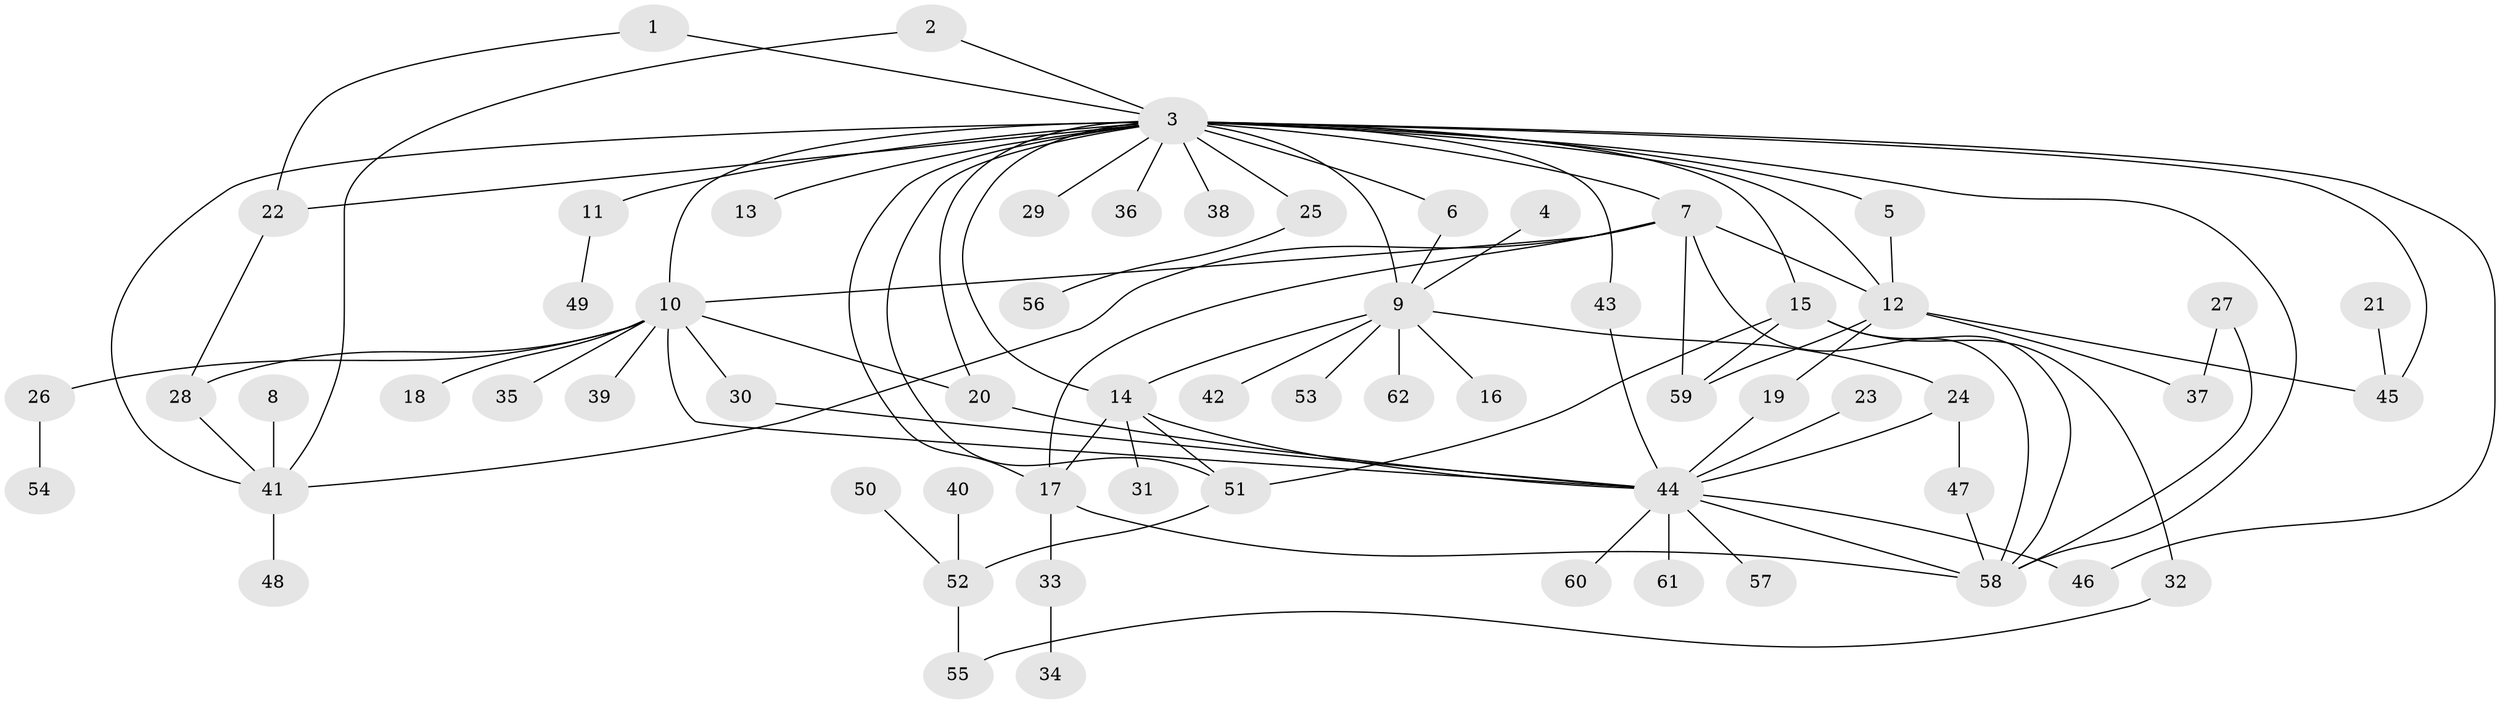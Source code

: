 // original degree distribution, {29: 0.011235955056179775, 2: 0.30337078651685395, 6: 0.033707865168539325, 8: 0.02247191011235955, 11: 0.011235955056179775, 12: 0.011235955056179775, 1: 0.4157303370786517, 9: 0.011235955056179775, 3: 0.11235955056179775, 16: 0.011235955056179775, 7: 0.011235955056179775, 4: 0.033707865168539325, 5: 0.011235955056179775}
// Generated by graph-tools (version 1.1) at 2025/36/03/04/25 23:36:45]
// undirected, 62 vertices, 93 edges
graph export_dot {
  node [color=gray90,style=filled];
  1;
  2;
  3;
  4;
  5;
  6;
  7;
  8;
  9;
  10;
  11;
  12;
  13;
  14;
  15;
  16;
  17;
  18;
  19;
  20;
  21;
  22;
  23;
  24;
  25;
  26;
  27;
  28;
  29;
  30;
  31;
  32;
  33;
  34;
  35;
  36;
  37;
  38;
  39;
  40;
  41;
  42;
  43;
  44;
  45;
  46;
  47;
  48;
  49;
  50;
  51;
  52;
  53;
  54;
  55;
  56;
  57;
  58;
  59;
  60;
  61;
  62;
  1 -- 3 [weight=1.0];
  1 -- 22 [weight=1.0];
  2 -- 3 [weight=1.0];
  2 -- 41 [weight=1.0];
  3 -- 5 [weight=1.0];
  3 -- 6 [weight=1.0];
  3 -- 7 [weight=2.0];
  3 -- 9 [weight=1.0];
  3 -- 10 [weight=1.0];
  3 -- 11 [weight=1.0];
  3 -- 12 [weight=1.0];
  3 -- 13 [weight=1.0];
  3 -- 14 [weight=1.0];
  3 -- 15 [weight=1.0];
  3 -- 17 [weight=1.0];
  3 -- 20 [weight=1.0];
  3 -- 22 [weight=1.0];
  3 -- 25 [weight=1.0];
  3 -- 29 [weight=1.0];
  3 -- 36 [weight=1.0];
  3 -- 38 [weight=1.0];
  3 -- 41 [weight=1.0];
  3 -- 43 [weight=1.0];
  3 -- 45 [weight=1.0];
  3 -- 46 [weight=1.0];
  3 -- 51 [weight=1.0];
  3 -- 58 [weight=1.0];
  4 -- 9 [weight=1.0];
  5 -- 12 [weight=1.0];
  6 -- 9 [weight=1.0];
  7 -- 10 [weight=1.0];
  7 -- 12 [weight=1.0];
  7 -- 17 [weight=1.0];
  7 -- 41 [weight=1.0];
  7 -- 58 [weight=1.0];
  7 -- 59 [weight=1.0];
  8 -- 41 [weight=1.0];
  9 -- 14 [weight=1.0];
  9 -- 16 [weight=1.0];
  9 -- 24 [weight=1.0];
  9 -- 42 [weight=1.0];
  9 -- 53 [weight=1.0];
  9 -- 62 [weight=1.0];
  10 -- 18 [weight=1.0];
  10 -- 20 [weight=1.0];
  10 -- 26 [weight=1.0];
  10 -- 28 [weight=1.0];
  10 -- 30 [weight=1.0];
  10 -- 35 [weight=1.0];
  10 -- 39 [weight=1.0];
  10 -- 44 [weight=1.0];
  11 -- 49 [weight=1.0];
  12 -- 19 [weight=1.0];
  12 -- 37 [weight=1.0];
  12 -- 45 [weight=1.0];
  12 -- 59 [weight=1.0];
  14 -- 17 [weight=1.0];
  14 -- 31 [weight=1.0];
  14 -- 44 [weight=1.0];
  14 -- 51 [weight=1.0];
  15 -- 32 [weight=1.0];
  15 -- 51 [weight=1.0];
  15 -- 58 [weight=1.0];
  15 -- 59 [weight=1.0];
  17 -- 33 [weight=2.0];
  17 -- 58 [weight=1.0];
  19 -- 44 [weight=1.0];
  20 -- 44 [weight=1.0];
  21 -- 45 [weight=1.0];
  22 -- 28 [weight=1.0];
  23 -- 44 [weight=1.0];
  24 -- 44 [weight=1.0];
  24 -- 47 [weight=1.0];
  25 -- 56 [weight=1.0];
  26 -- 54 [weight=1.0];
  27 -- 37 [weight=1.0];
  27 -- 58 [weight=1.0];
  28 -- 41 [weight=1.0];
  30 -- 44 [weight=1.0];
  32 -- 55 [weight=1.0];
  33 -- 34 [weight=1.0];
  40 -- 52 [weight=1.0];
  41 -- 48 [weight=1.0];
  43 -- 44 [weight=1.0];
  44 -- 46 [weight=1.0];
  44 -- 57 [weight=1.0];
  44 -- 58 [weight=1.0];
  44 -- 60 [weight=1.0];
  44 -- 61 [weight=1.0];
  47 -- 58 [weight=1.0];
  50 -- 52 [weight=1.0];
  51 -- 52 [weight=1.0];
  52 -- 55 [weight=1.0];
}
